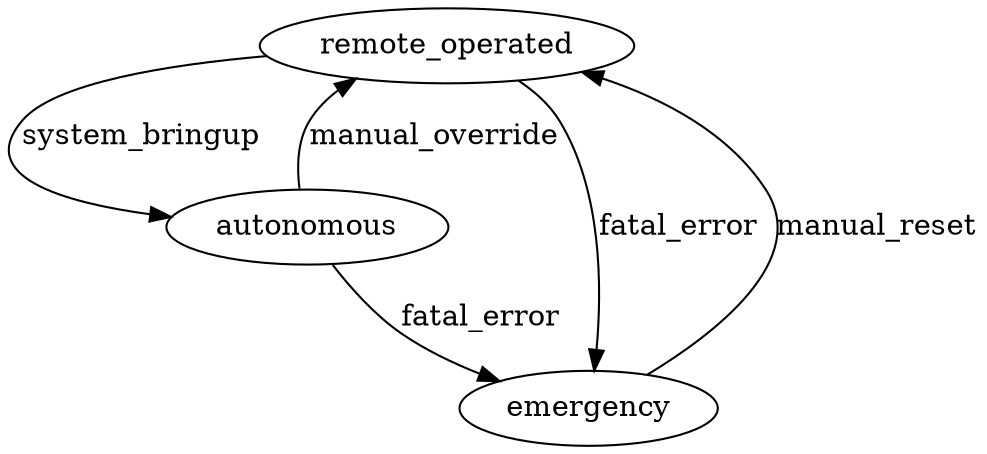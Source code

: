 digraph G {
0[label=remote_operated];
1[label=autonomous];
2[label=emergency];
0->1 [label=system_bringup];
0->2 [label=fatal_error];
1->0 [label=manual_override];
1->2 [label=fatal_error];
2->0 [label=manual_reset];
}
